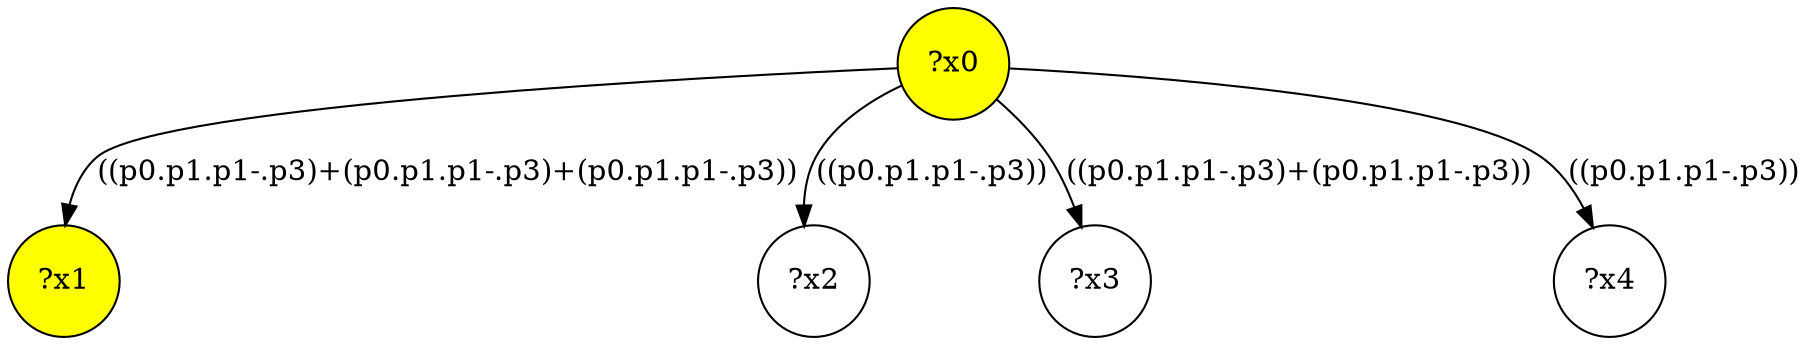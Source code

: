 digraph g {
	x0 [fillcolor="yellow", style="filled," shape=circle, label="?x0"];
	x1 [fillcolor="yellow", style="filled," shape=circle, label="?x1"];
	x0 -> x1 [label="((p0.p1.p1-.p3)+(p0.p1.p1-.p3)+(p0.p1.p1-.p3))"];
	x2 [shape=circle, label="?x2"];
	x0 -> x2 [label="((p0.p1.p1-.p3))"];
	x3 [shape=circle, label="?x3"];
	x0 -> x3 [label="((p0.p1.p1-.p3)+(p0.p1.p1-.p3))"];
	x4 [shape=circle, label="?x4"];
	x0 -> x4 [label="((p0.p1.p1-.p3))"];
}
